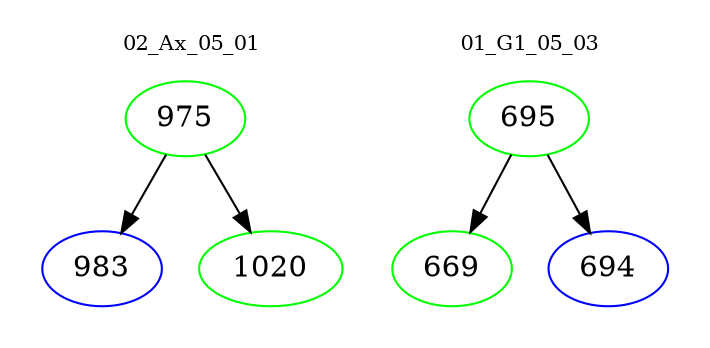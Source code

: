 digraph{
subgraph cluster_0 {
color = white
label = "02_Ax_05_01";
fontsize=10;
T0_975 [label="975", color="green"]
T0_975 -> T0_983 [color="black"]
T0_983 [label="983", color="blue"]
T0_975 -> T0_1020 [color="black"]
T0_1020 [label="1020", color="green"]
}
subgraph cluster_1 {
color = white
label = "01_G1_05_03";
fontsize=10;
T1_695 [label="695", color="green"]
T1_695 -> T1_669 [color="black"]
T1_669 [label="669", color="green"]
T1_695 -> T1_694 [color="black"]
T1_694 [label="694", color="blue"]
}
}
